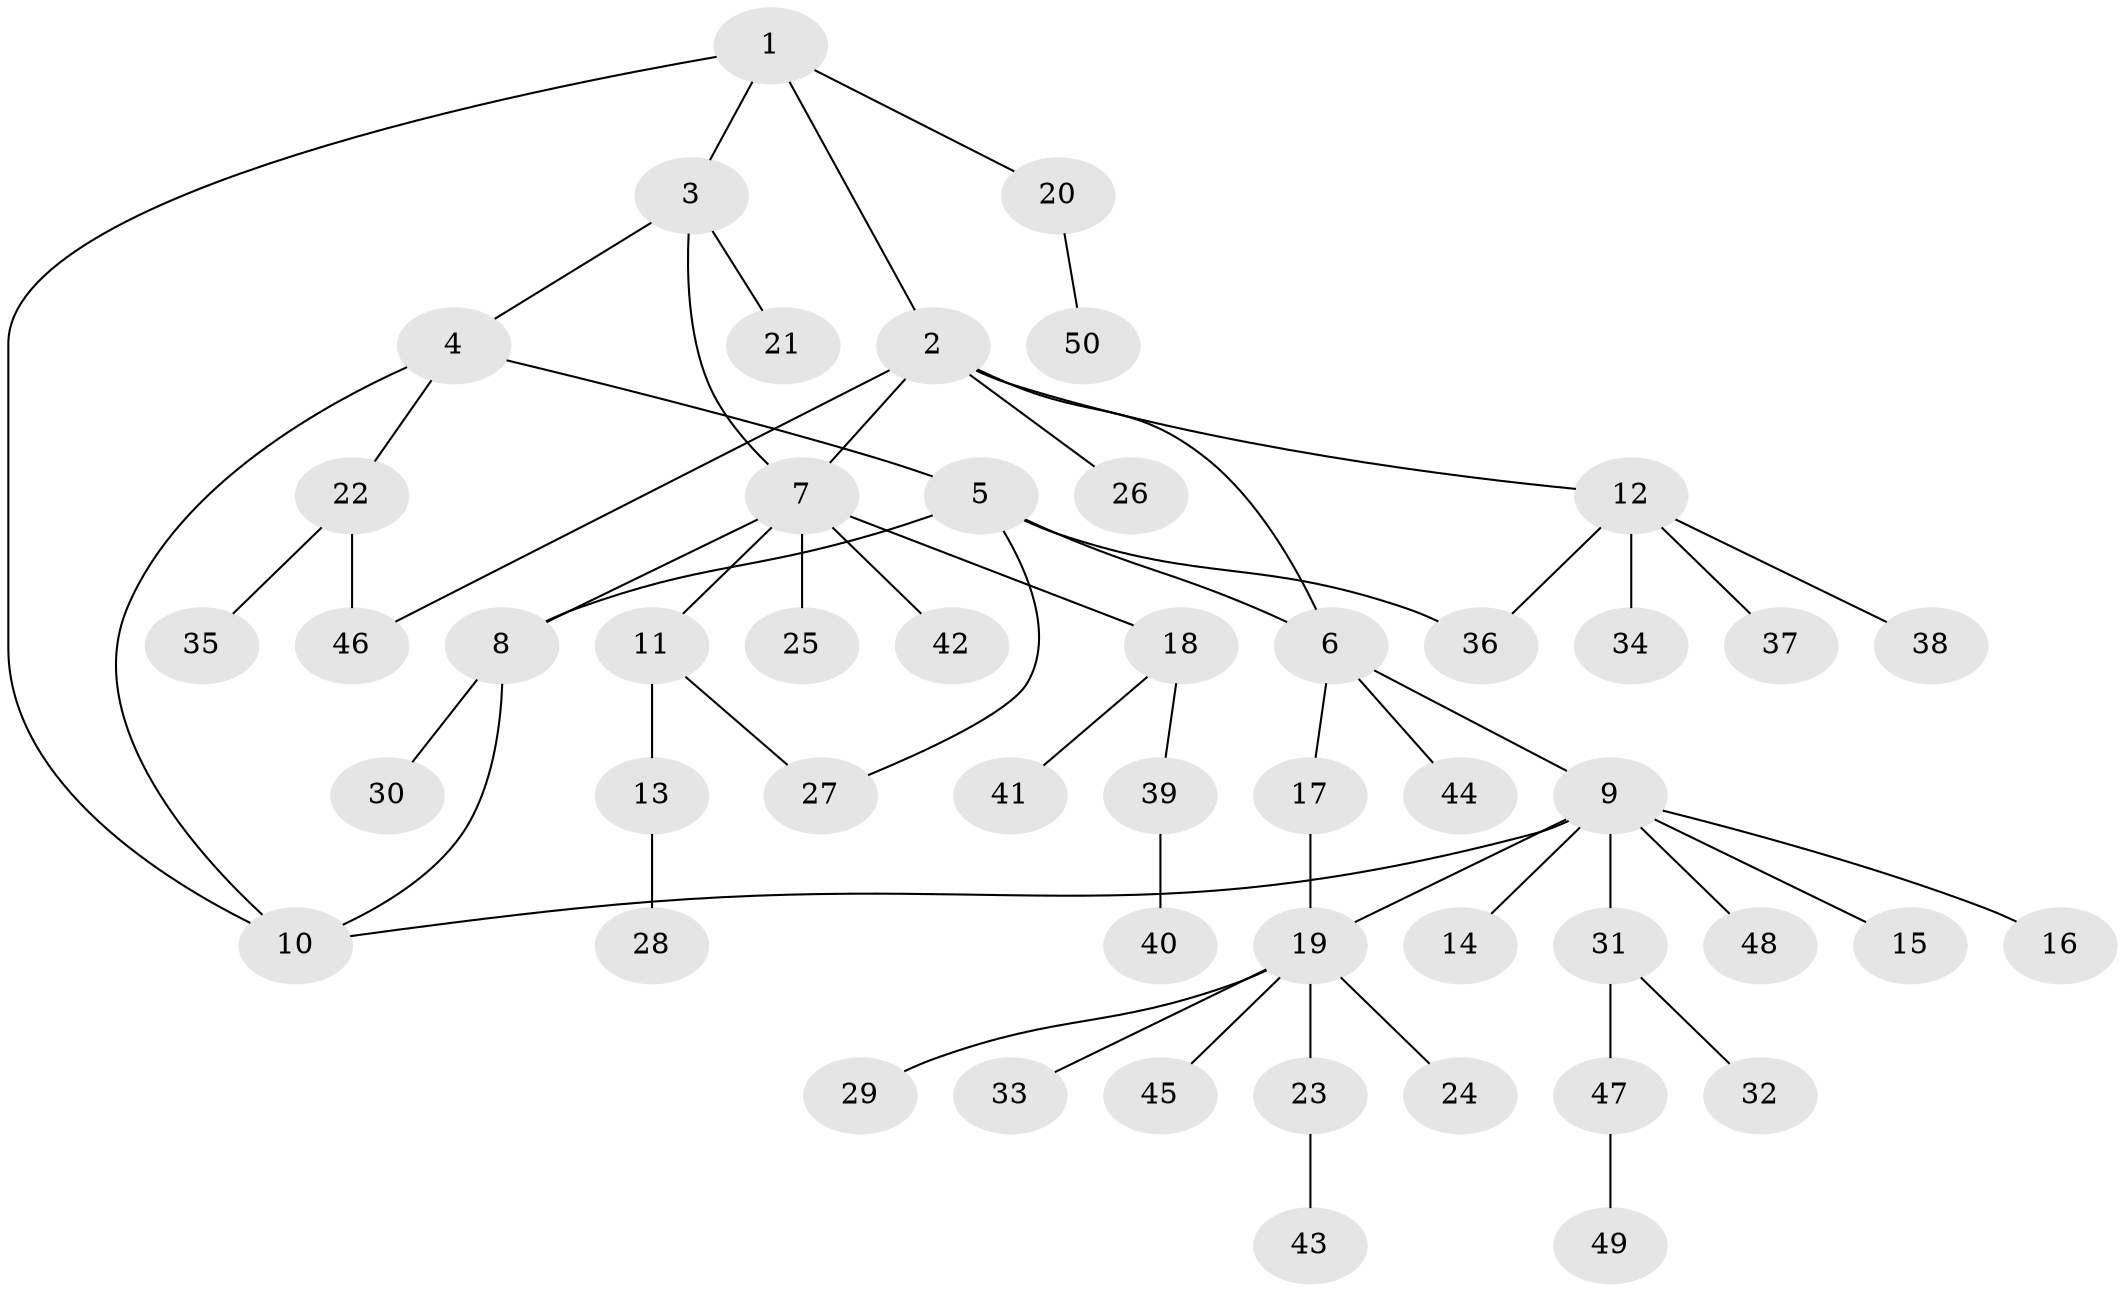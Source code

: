 // coarse degree distribution, {8: 0.02857142857142857, 3: 0.11428571428571428, 7: 0.05714285714285714, 5: 0.02857142857142857, 9: 0.02857142857142857, 4: 0.05714285714285714, 1: 0.5714285714285714, 2: 0.08571428571428572, 6: 0.02857142857142857}
// Generated by graph-tools (version 1.1) at 2025/52/02/27/25 19:52:14]
// undirected, 50 vertices, 59 edges
graph export_dot {
graph [start="1"]
  node [color=gray90,style=filled];
  1;
  2;
  3;
  4;
  5;
  6;
  7;
  8;
  9;
  10;
  11;
  12;
  13;
  14;
  15;
  16;
  17;
  18;
  19;
  20;
  21;
  22;
  23;
  24;
  25;
  26;
  27;
  28;
  29;
  30;
  31;
  32;
  33;
  34;
  35;
  36;
  37;
  38;
  39;
  40;
  41;
  42;
  43;
  44;
  45;
  46;
  47;
  48;
  49;
  50;
  1 -- 2;
  1 -- 3;
  1 -- 10;
  1 -- 20;
  2 -- 6;
  2 -- 7;
  2 -- 12;
  2 -- 26;
  2 -- 46;
  3 -- 4;
  3 -- 7;
  3 -- 21;
  4 -- 5;
  4 -- 10;
  4 -- 22;
  5 -- 6;
  5 -- 8;
  5 -- 27;
  5 -- 36;
  6 -- 9;
  6 -- 17;
  6 -- 44;
  7 -- 8;
  7 -- 11;
  7 -- 18;
  7 -- 25;
  7 -- 42;
  8 -- 10;
  8 -- 30;
  9 -- 10;
  9 -- 14;
  9 -- 15;
  9 -- 16;
  9 -- 19;
  9 -- 31;
  9 -- 48;
  11 -- 13;
  11 -- 27;
  12 -- 34;
  12 -- 36;
  12 -- 37;
  12 -- 38;
  13 -- 28;
  17 -- 19;
  18 -- 39;
  18 -- 41;
  19 -- 23;
  19 -- 24;
  19 -- 29;
  19 -- 33;
  19 -- 45;
  20 -- 50;
  22 -- 35;
  22 -- 46;
  23 -- 43;
  31 -- 32;
  31 -- 47;
  39 -- 40;
  47 -- 49;
}
